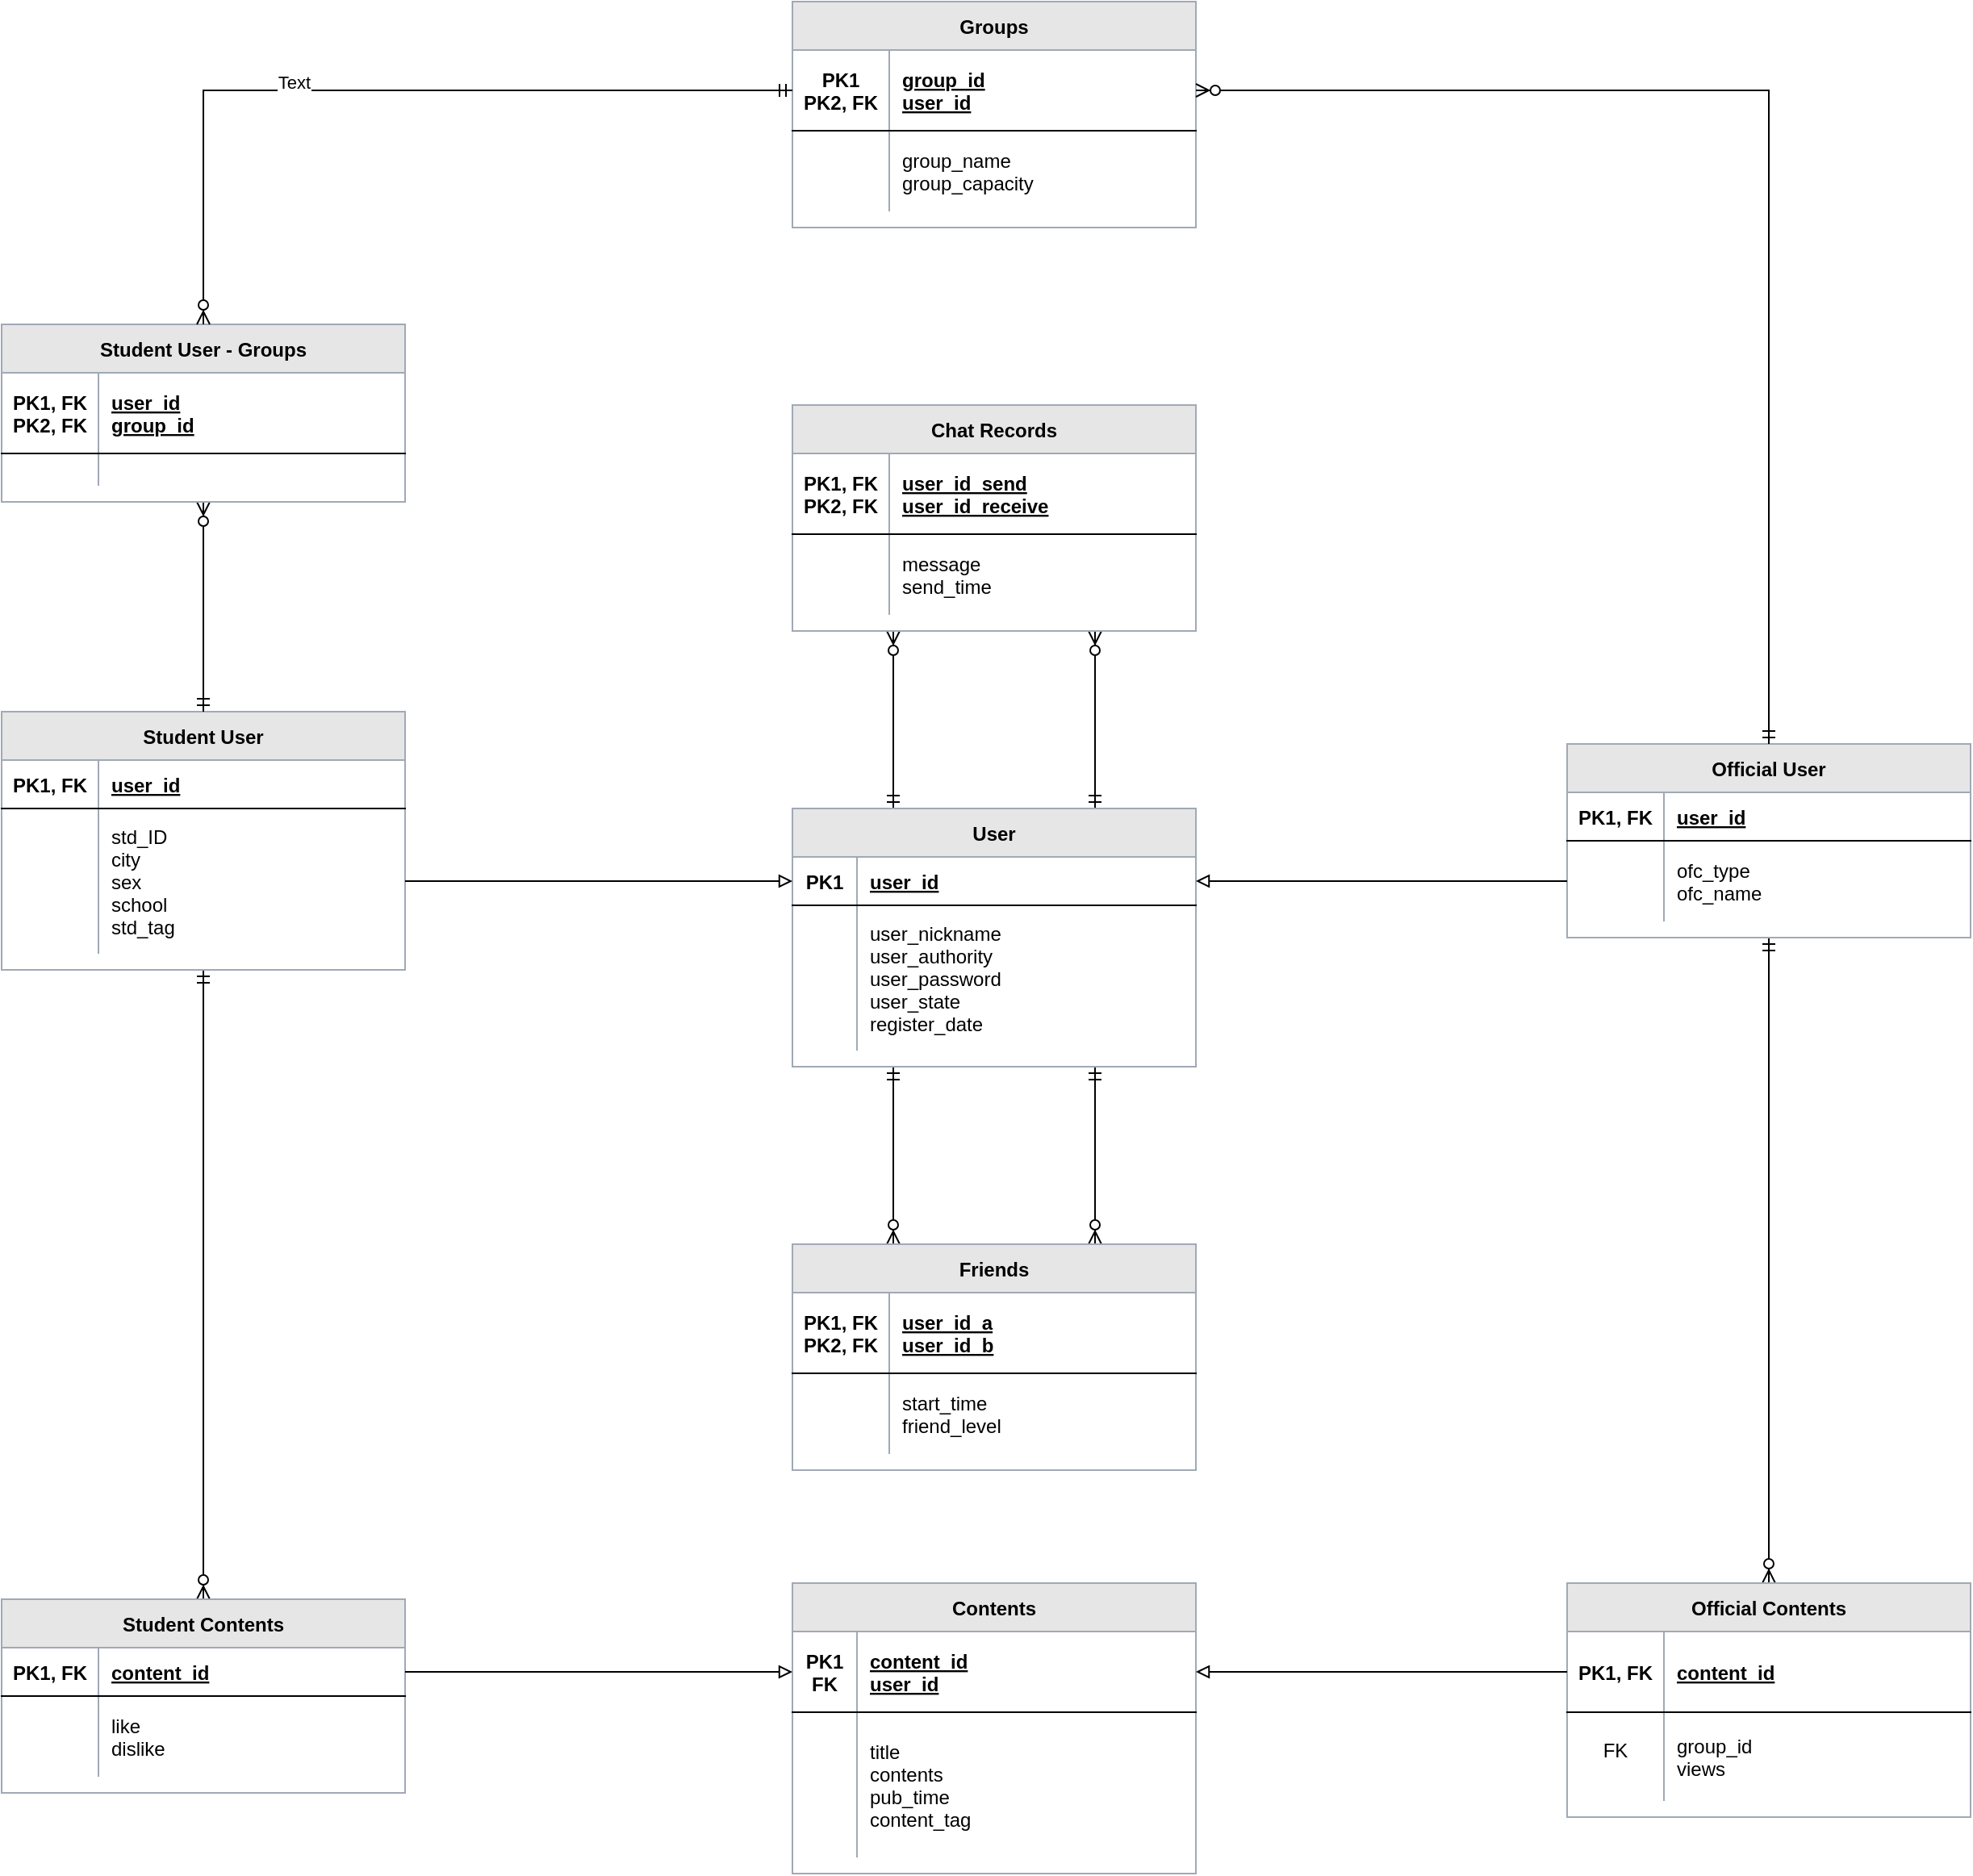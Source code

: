<mxfile version="14.6.13" type="github">
  <diagram id="R2lEEEUBdFMjLlhIrx00" name="Page-1">
    <mxGraphModel dx="1730" dy="913" grid="1" gridSize="10" guides="1" tooltips="1" connect="1" arrows="1" fold="1" page="1" pageScale="3" pageWidth="850" pageHeight="1100" math="0" shadow="0" extFonts="Permanent Marker^https://fonts.googleapis.com/css?family=Permanent+Marker">
      <root>
        <mxCell id="0" />
        <mxCell id="1" parent="0" />
        <mxCell id="zOYEpMhEN8lvHipjXcUI-125" style="edgeStyle=orthogonalEdgeStyle;rounded=0;orthogonalLoop=1;jettySize=auto;html=1;exitX=0.25;exitY=0;exitDx=0;exitDy=0;entryX=0.25;entryY=1;entryDx=0;entryDy=0;fontSize=11;startArrow=ERmandOne;startFill=0;endArrow=ERzeroToMany;endFill=1;" edge="1" parent="1" source="C-vyLk0tnHw3VtMMgP7b-23" target="zOYEpMhEN8lvHipjXcUI-99">
          <mxGeometry relative="1" as="geometry" />
        </mxCell>
        <mxCell id="zOYEpMhEN8lvHipjXcUI-126" style="edgeStyle=orthogonalEdgeStyle;rounded=0;orthogonalLoop=1;jettySize=auto;html=1;exitX=0.75;exitY=0;exitDx=0;exitDy=0;entryX=0.75;entryY=1;entryDx=0;entryDy=0;fontSize=11;startArrow=ERmandOne;startFill=0;endArrow=ERzeroToMany;endFill=1;" edge="1" parent="1" source="C-vyLk0tnHw3VtMMgP7b-23" target="zOYEpMhEN8lvHipjXcUI-99">
          <mxGeometry relative="1" as="geometry" />
        </mxCell>
        <mxCell id="zOYEpMhEN8lvHipjXcUI-129" style="edgeStyle=orthogonalEdgeStyle;rounded=0;orthogonalLoop=1;jettySize=auto;html=1;exitX=0.25;exitY=1;exitDx=0;exitDy=0;entryX=0.25;entryY=0;entryDx=0;entryDy=0;fontSize=11;startArrow=ERmandOne;startFill=0;endArrow=ERzeroToMany;endFill=1;" edge="1" parent="1" source="C-vyLk0tnHw3VtMMgP7b-23" target="zOYEpMhEN8lvHipjXcUI-31">
          <mxGeometry relative="1" as="geometry" />
        </mxCell>
        <mxCell id="zOYEpMhEN8lvHipjXcUI-130" style="edgeStyle=orthogonalEdgeStyle;rounded=0;orthogonalLoop=1;jettySize=auto;html=1;exitX=0.75;exitY=1;exitDx=0;exitDy=0;entryX=0.75;entryY=0;entryDx=0;entryDy=0;fontSize=11;startArrow=ERmandOne;startFill=0;endArrow=ERzeroToMany;endFill=1;" edge="1" parent="1" source="C-vyLk0tnHw3VtMMgP7b-23" target="zOYEpMhEN8lvHipjXcUI-31">
          <mxGeometry relative="1" as="geometry" />
        </mxCell>
        <mxCell id="C-vyLk0tnHw3VtMMgP7b-23" value="User" style="shape=table;startSize=30;container=1;collapsible=1;childLayout=tableLayout;fixedRows=1;rowLines=0;fontStyle=1;align=center;resizeLast=1;swimlaneFillColor=#ffffff;strokeColor=#A0A9B5;fillColor=#E6E6E6;" parent="1" vertex="1">
          <mxGeometry x="1070" y="860" width="250" height="160.0" as="geometry" />
        </mxCell>
        <mxCell id="C-vyLk0tnHw3VtMMgP7b-24" value="" style="shape=partialRectangle;collapsible=0;dropTarget=0;pointerEvents=0;fillColor=none;points=[[0,0.5],[1,0.5]];portConstraint=eastwest;top=0;left=0;right=0;bottom=1;" parent="C-vyLk0tnHw3VtMMgP7b-23" vertex="1">
          <mxGeometry y="30" width="250" height="30" as="geometry" />
        </mxCell>
        <mxCell id="C-vyLk0tnHw3VtMMgP7b-25" value="PK1" style="shape=partialRectangle;overflow=hidden;connectable=0;fillColor=none;top=0;left=0;bottom=0;right=0;fontStyle=1;" parent="C-vyLk0tnHw3VtMMgP7b-24" vertex="1">
          <mxGeometry width="40" height="30" as="geometry" />
        </mxCell>
        <mxCell id="C-vyLk0tnHw3VtMMgP7b-26" value="user_id" style="shape=partialRectangle;overflow=hidden;connectable=0;fillColor=none;top=0;left=0;bottom=0;right=0;align=left;spacingLeft=6;fontStyle=5;" parent="C-vyLk0tnHw3VtMMgP7b-24" vertex="1">
          <mxGeometry x="40" width="210" height="30" as="geometry" />
        </mxCell>
        <mxCell id="C-vyLk0tnHw3VtMMgP7b-27" value="" style="shape=partialRectangle;collapsible=0;dropTarget=0;pointerEvents=0;fillColor=none;points=[[0,0.5],[1,0.5]];portConstraint=eastwest;top=0;left=0;right=0;bottom=0;" parent="C-vyLk0tnHw3VtMMgP7b-23" vertex="1">
          <mxGeometry y="60" width="250" height="90" as="geometry" />
        </mxCell>
        <mxCell id="C-vyLk0tnHw3VtMMgP7b-28" value="" style="shape=partialRectangle;overflow=hidden;connectable=0;fillColor=none;top=0;left=0;bottom=0;right=0;" parent="C-vyLk0tnHw3VtMMgP7b-27" vertex="1">
          <mxGeometry width="40" height="90" as="geometry" />
        </mxCell>
        <mxCell id="C-vyLk0tnHw3VtMMgP7b-29" value="user_nickname&#xa;user_authority&#xa;user_password&#xa;user_state&#xa;register_date" style="shape=partialRectangle;overflow=hidden;connectable=0;fillColor=none;top=0;left=0;bottom=0;right=0;align=left;spacingLeft=6;" parent="C-vyLk0tnHw3VtMMgP7b-27" vertex="1">
          <mxGeometry x="40" width="210" height="90" as="geometry" />
        </mxCell>
        <mxCell id="zOYEpMhEN8lvHipjXcUI-127" style="edgeStyle=orthogonalEdgeStyle;rounded=0;orthogonalLoop=1;jettySize=auto;html=1;exitX=0.5;exitY=1;exitDx=0;exitDy=0;entryX=0.5;entryY=0;entryDx=0;entryDy=0;fontSize=11;startArrow=ERmandOne;startFill=0;endArrow=ERzeroToMany;endFill=1;" edge="1" parent="1" source="zOYEpMhEN8lvHipjXcUI-4" target="zOYEpMhEN8lvHipjXcUI-59">
          <mxGeometry relative="1" as="geometry" />
        </mxCell>
        <mxCell id="zOYEpMhEN8lvHipjXcUI-4" value="Student User" style="shape=table;startSize=30;container=1;collapsible=1;childLayout=tableLayout;fixedRows=1;rowLines=0;fontStyle=1;align=center;resizeLast=1;swimlaneFillColor=#ffffff;strokeColor=#A0A9B5;fillColor=#E6E6E6;" vertex="1" parent="1">
          <mxGeometry x="580" y="800" width="250" height="160.0" as="geometry" />
        </mxCell>
        <mxCell id="zOYEpMhEN8lvHipjXcUI-5" value="" style="shape=partialRectangle;collapsible=0;dropTarget=0;pointerEvents=0;fillColor=none;points=[[0,0.5],[1,0.5]];portConstraint=eastwest;top=0;left=0;right=0;bottom=1;" vertex="1" parent="zOYEpMhEN8lvHipjXcUI-4">
          <mxGeometry y="30" width="250" height="30" as="geometry" />
        </mxCell>
        <mxCell id="zOYEpMhEN8lvHipjXcUI-6" value="PK1, FK" style="shape=partialRectangle;overflow=hidden;connectable=0;fillColor=none;top=0;left=0;bottom=0;right=0;fontStyle=1;" vertex="1" parent="zOYEpMhEN8lvHipjXcUI-5">
          <mxGeometry width="60" height="30" as="geometry" />
        </mxCell>
        <mxCell id="zOYEpMhEN8lvHipjXcUI-7" value="user_id" style="shape=partialRectangle;overflow=hidden;connectable=0;fillColor=none;top=0;left=0;bottom=0;right=0;align=left;spacingLeft=6;fontStyle=5;" vertex="1" parent="zOYEpMhEN8lvHipjXcUI-5">
          <mxGeometry x="60" width="190" height="30" as="geometry" />
        </mxCell>
        <mxCell id="zOYEpMhEN8lvHipjXcUI-8" value="" style="shape=partialRectangle;collapsible=0;dropTarget=0;pointerEvents=0;fillColor=none;points=[[0,0.5],[1,0.5]];portConstraint=eastwest;top=0;left=0;right=0;bottom=0;" vertex="1" parent="zOYEpMhEN8lvHipjXcUI-4">
          <mxGeometry y="60" width="250" height="90" as="geometry" />
        </mxCell>
        <mxCell id="zOYEpMhEN8lvHipjXcUI-9" value="" style="shape=partialRectangle;overflow=hidden;connectable=0;fillColor=none;top=0;left=0;bottom=0;right=0;" vertex="1" parent="zOYEpMhEN8lvHipjXcUI-8">
          <mxGeometry width="60" height="90" as="geometry" />
        </mxCell>
        <mxCell id="zOYEpMhEN8lvHipjXcUI-10" value="std_ID&#xa;city&#xa;sex&#xa;school&#xa;std_tag" style="shape=partialRectangle;overflow=hidden;connectable=0;fillColor=none;top=0;left=0;bottom=0;right=0;align=left;spacingLeft=6;" vertex="1" parent="zOYEpMhEN8lvHipjXcUI-8">
          <mxGeometry x="60" width="190" height="90" as="geometry" />
        </mxCell>
        <mxCell id="zOYEpMhEN8lvHipjXcUI-128" style="edgeStyle=orthogonalEdgeStyle;rounded=0;orthogonalLoop=1;jettySize=auto;html=1;exitX=0.5;exitY=1;exitDx=0;exitDy=0;entryX=0.5;entryY=0;entryDx=0;entryDy=0;fontSize=11;startArrow=ERmandOne;startFill=0;endArrow=ERzeroToMany;endFill=1;" edge="1" parent="1" source="zOYEpMhEN8lvHipjXcUI-11" target="zOYEpMhEN8lvHipjXcUI-66">
          <mxGeometry relative="1" as="geometry" />
        </mxCell>
        <mxCell id="zOYEpMhEN8lvHipjXcUI-11" value="Official User" style="shape=table;startSize=30;container=1;collapsible=1;childLayout=tableLayout;fixedRows=1;rowLines=0;fontStyle=1;align=center;resizeLast=1;swimlaneFillColor=#ffffff;strokeColor=#A0A9B5;fillColor=#E6E6E6;" vertex="1" parent="1">
          <mxGeometry x="1550" y="820" width="250" height="120.0" as="geometry" />
        </mxCell>
        <mxCell id="zOYEpMhEN8lvHipjXcUI-12" value="" style="shape=partialRectangle;collapsible=0;dropTarget=0;pointerEvents=0;fillColor=none;points=[[0,0.5],[1,0.5]];portConstraint=eastwest;top=0;left=0;right=0;bottom=1;" vertex="1" parent="zOYEpMhEN8lvHipjXcUI-11">
          <mxGeometry y="30" width="250" height="30" as="geometry" />
        </mxCell>
        <mxCell id="zOYEpMhEN8lvHipjXcUI-13" value="PK1, FK" style="shape=partialRectangle;overflow=hidden;connectable=0;fillColor=none;top=0;left=0;bottom=0;right=0;fontStyle=1;" vertex="1" parent="zOYEpMhEN8lvHipjXcUI-12">
          <mxGeometry width="60.0" height="30" as="geometry" />
        </mxCell>
        <mxCell id="zOYEpMhEN8lvHipjXcUI-14" value="user_id" style="shape=partialRectangle;overflow=hidden;connectable=0;fillColor=none;top=0;left=0;bottom=0;right=0;align=left;spacingLeft=6;fontStyle=5;" vertex="1" parent="zOYEpMhEN8lvHipjXcUI-12">
          <mxGeometry x="60.0" width="190.0" height="30" as="geometry" />
        </mxCell>
        <mxCell id="zOYEpMhEN8lvHipjXcUI-15" value="" style="shape=partialRectangle;collapsible=0;dropTarget=0;pointerEvents=0;fillColor=none;points=[[0,0.5],[1,0.5]];portConstraint=eastwest;top=0;left=0;right=0;bottom=0;" vertex="1" parent="zOYEpMhEN8lvHipjXcUI-11">
          <mxGeometry y="60" width="250" height="50" as="geometry" />
        </mxCell>
        <mxCell id="zOYEpMhEN8lvHipjXcUI-16" value="" style="shape=partialRectangle;overflow=hidden;connectable=0;fillColor=none;top=0;left=0;bottom=0;right=0;" vertex="1" parent="zOYEpMhEN8lvHipjXcUI-15">
          <mxGeometry width="60.0" height="50" as="geometry" />
        </mxCell>
        <mxCell id="zOYEpMhEN8lvHipjXcUI-17" value="ofc_type&#xa;ofc_name" style="shape=partialRectangle;overflow=hidden;connectable=0;fillColor=none;top=0;left=0;bottom=0;right=0;align=left;spacingLeft=6;" vertex="1" parent="zOYEpMhEN8lvHipjXcUI-15">
          <mxGeometry x="60.0" width="190.0" height="50" as="geometry" />
        </mxCell>
        <mxCell id="zOYEpMhEN8lvHipjXcUI-31" value="Friends" style="shape=table;startSize=30;container=1;collapsible=1;childLayout=tableLayout;fixedRows=1;rowLines=0;fontStyle=1;align=center;resizeLast=1;swimlaneFillColor=#ffffff;strokeColor=#A0A9B5;fillColor=#E6E6E6;" vertex="1" parent="1">
          <mxGeometry x="1070" y="1130" width="250" height="140.0" as="geometry" />
        </mxCell>
        <mxCell id="zOYEpMhEN8lvHipjXcUI-32" value="" style="shape=partialRectangle;collapsible=0;dropTarget=0;pointerEvents=0;fillColor=none;points=[[0,0.5],[1,0.5]];portConstraint=eastwest;top=0;left=0;right=0;bottom=1;" vertex="1" parent="zOYEpMhEN8lvHipjXcUI-31">
          <mxGeometry y="30" width="250" height="50" as="geometry" />
        </mxCell>
        <mxCell id="zOYEpMhEN8lvHipjXcUI-33" value="PK1, FK&#xa;PK2, FK" style="shape=partialRectangle;overflow=hidden;connectable=0;fillColor=none;top=0;left=0;bottom=0;right=0;fontStyle=1;" vertex="1" parent="zOYEpMhEN8lvHipjXcUI-32">
          <mxGeometry width="60" height="50" as="geometry" />
        </mxCell>
        <mxCell id="zOYEpMhEN8lvHipjXcUI-34" value="user_id_a&#xa;user_id_b" style="shape=partialRectangle;overflow=hidden;connectable=0;fillColor=none;top=0;left=0;bottom=0;right=0;align=left;spacingLeft=6;fontStyle=5;" vertex="1" parent="zOYEpMhEN8lvHipjXcUI-32">
          <mxGeometry x="60" width="190" height="50" as="geometry" />
        </mxCell>
        <mxCell id="zOYEpMhEN8lvHipjXcUI-35" value="" style="shape=partialRectangle;collapsible=0;dropTarget=0;pointerEvents=0;fillColor=none;points=[[0,0.5],[1,0.5]];portConstraint=eastwest;top=0;left=0;right=0;bottom=0;" vertex="1" parent="zOYEpMhEN8lvHipjXcUI-31">
          <mxGeometry y="80" width="250" height="50" as="geometry" />
        </mxCell>
        <mxCell id="zOYEpMhEN8lvHipjXcUI-36" value="" style="shape=partialRectangle;overflow=hidden;connectable=0;fillColor=none;top=0;left=0;bottom=0;right=0;" vertex="1" parent="zOYEpMhEN8lvHipjXcUI-35">
          <mxGeometry width="60" height="50" as="geometry" />
        </mxCell>
        <mxCell id="zOYEpMhEN8lvHipjXcUI-37" value="start_time&#xa;friend_level" style="shape=partialRectangle;overflow=hidden;connectable=0;fillColor=none;top=0;left=0;bottom=0;right=0;align=left;spacingLeft=6;" vertex="1" parent="zOYEpMhEN8lvHipjXcUI-35">
          <mxGeometry x="60" width="190" height="50" as="geometry" />
        </mxCell>
        <mxCell id="zOYEpMhEN8lvHipjXcUI-45" value="Groups" style="shape=table;startSize=30;container=1;collapsible=1;childLayout=tableLayout;fixedRows=1;rowLines=0;fontStyle=1;align=center;resizeLast=1;swimlaneFillColor=#ffffff;strokeColor=#A0A9B5;fillColor=#E6E6E6;" vertex="1" parent="1">
          <mxGeometry x="1070" y="360" width="250" height="140.0" as="geometry" />
        </mxCell>
        <mxCell id="zOYEpMhEN8lvHipjXcUI-46" value="" style="shape=partialRectangle;collapsible=0;dropTarget=0;pointerEvents=0;fillColor=none;points=[[0,0.5],[1,0.5]];portConstraint=eastwest;top=0;left=0;right=0;bottom=1;" vertex="1" parent="zOYEpMhEN8lvHipjXcUI-45">
          <mxGeometry y="30" width="250" height="50" as="geometry" />
        </mxCell>
        <mxCell id="zOYEpMhEN8lvHipjXcUI-47" value="PK1&#xa;PK2, FK" style="shape=partialRectangle;overflow=hidden;connectable=0;fillColor=none;top=0;left=0;bottom=0;right=0;fontStyle=1;" vertex="1" parent="zOYEpMhEN8lvHipjXcUI-46">
          <mxGeometry width="60" height="50" as="geometry" />
        </mxCell>
        <mxCell id="zOYEpMhEN8lvHipjXcUI-48" value="group_id&#xa;user_id" style="shape=partialRectangle;overflow=hidden;connectable=0;fillColor=none;top=0;left=0;bottom=0;right=0;align=left;spacingLeft=6;fontStyle=5;" vertex="1" parent="zOYEpMhEN8lvHipjXcUI-46">
          <mxGeometry x="60" width="190" height="50" as="geometry" />
        </mxCell>
        <mxCell id="zOYEpMhEN8lvHipjXcUI-49" value="" style="shape=partialRectangle;collapsible=0;dropTarget=0;pointerEvents=0;fillColor=none;points=[[0,0.5],[1,0.5]];portConstraint=eastwest;top=0;left=0;right=0;bottom=0;" vertex="1" parent="zOYEpMhEN8lvHipjXcUI-45">
          <mxGeometry y="80" width="250" height="50" as="geometry" />
        </mxCell>
        <mxCell id="zOYEpMhEN8lvHipjXcUI-50" value="" style="shape=partialRectangle;overflow=hidden;connectable=0;fillColor=none;top=0;left=0;bottom=0;right=0;" vertex="1" parent="zOYEpMhEN8lvHipjXcUI-49">
          <mxGeometry width="60" height="50" as="geometry" />
        </mxCell>
        <mxCell id="zOYEpMhEN8lvHipjXcUI-51" value="group_name&#xa;group_capacity" style="shape=partialRectangle;overflow=hidden;connectable=0;fillColor=none;top=0;left=0;bottom=0;right=0;align=left;spacingLeft=6;" vertex="1" parent="zOYEpMhEN8lvHipjXcUI-49">
          <mxGeometry x="60" width="190" height="50" as="geometry" />
        </mxCell>
        <mxCell id="zOYEpMhEN8lvHipjXcUI-52" value="Contents" style="shape=table;startSize=30;container=1;collapsible=1;childLayout=tableLayout;fixedRows=1;rowLines=0;fontStyle=1;align=center;resizeLast=1;swimlaneFillColor=#ffffff;strokeColor=#A0A9B5;fillColor=#E6E6E6;" vertex="1" parent="1">
          <mxGeometry x="1070" y="1340" width="250" height="180.0" as="geometry" />
        </mxCell>
        <mxCell id="zOYEpMhEN8lvHipjXcUI-53" value="" style="shape=partialRectangle;collapsible=0;dropTarget=0;pointerEvents=0;fillColor=none;points=[[0,0.5],[1,0.5]];portConstraint=eastwest;top=0;left=0;right=0;bottom=1;" vertex="1" parent="zOYEpMhEN8lvHipjXcUI-52">
          <mxGeometry y="30" width="250" height="50" as="geometry" />
        </mxCell>
        <mxCell id="zOYEpMhEN8lvHipjXcUI-54" value="PK1&#xa;FK" style="shape=partialRectangle;overflow=hidden;connectable=0;fillColor=none;top=0;left=0;bottom=0;right=0;fontStyle=1;" vertex="1" parent="zOYEpMhEN8lvHipjXcUI-53">
          <mxGeometry width="40" height="50" as="geometry" />
        </mxCell>
        <mxCell id="zOYEpMhEN8lvHipjXcUI-55" value="content_id&#xa;user_id" style="shape=partialRectangle;overflow=hidden;connectable=0;fillColor=none;top=0;left=0;bottom=0;right=0;align=left;spacingLeft=6;fontStyle=5;" vertex="1" parent="zOYEpMhEN8lvHipjXcUI-53">
          <mxGeometry x="40" width="210" height="50" as="geometry" />
        </mxCell>
        <mxCell id="zOYEpMhEN8lvHipjXcUI-56" value="" style="shape=partialRectangle;collapsible=0;dropTarget=0;pointerEvents=0;fillColor=none;points=[[0,0.5],[1,0.5]];portConstraint=eastwest;top=0;left=0;right=0;bottom=0;" vertex="1" parent="zOYEpMhEN8lvHipjXcUI-52">
          <mxGeometry y="80" width="250" height="90" as="geometry" />
        </mxCell>
        <mxCell id="zOYEpMhEN8lvHipjXcUI-57" value="" style="shape=partialRectangle;overflow=hidden;connectable=0;fillColor=none;top=0;left=0;bottom=0;right=0;" vertex="1" parent="zOYEpMhEN8lvHipjXcUI-56">
          <mxGeometry width="40" height="90" as="geometry" />
        </mxCell>
        <mxCell id="zOYEpMhEN8lvHipjXcUI-58" value="title&#xa;contents&#xa;pub_time&#xa;content_tag" style="shape=partialRectangle;overflow=hidden;connectable=0;fillColor=none;top=0;left=0;bottom=0;right=0;align=left;spacingLeft=6;" vertex="1" parent="zOYEpMhEN8lvHipjXcUI-56">
          <mxGeometry x="40" width="210" height="90" as="geometry" />
        </mxCell>
        <mxCell id="zOYEpMhEN8lvHipjXcUI-59" value="Student Contents" style="shape=table;startSize=30;container=1;collapsible=1;childLayout=tableLayout;fixedRows=1;rowLines=0;fontStyle=1;align=center;resizeLast=1;swimlaneFillColor=#ffffff;strokeColor=#A0A9B5;fillColor=#E6E6E6;" vertex="1" parent="1">
          <mxGeometry x="580" y="1350" width="250" height="120.0" as="geometry" />
        </mxCell>
        <mxCell id="zOYEpMhEN8lvHipjXcUI-60" value="" style="shape=partialRectangle;collapsible=0;dropTarget=0;pointerEvents=0;fillColor=none;points=[[0,0.5],[1,0.5]];portConstraint=eastwest;top=0;left=0;right=0;bottom=1;" vertex="1" parent="zOYEpMhEN8lvHipjXcUI-59">
          <mxGeometry y="30" width="250" height="30" as="geometry" />
        </mxCell>
        <mxCell id="zOYEpMhEN8lvHipjXcUI-61" value="PK1, FK" style="shape=partialRectangle;overflow=hidden;connectable=0;fillColor=none;top=0;left=0;bottom=0;right=0;fontStyle=1;" vertex="1" parent="zOYEpMhEN8lvHipjXcUI-60">
          <mxGeometry width="60.0" height="30" as="geometry" />
        </mxCell>
        <mxCell id="zOYEpMhEN8lvHipjXcUI-62" value="content_id" style="shape=partialRectangle;overflow=hidden;connectable=0;fillColor=none;top=0;left=0;bottom=0;right=0;align=left;spacingLeft=6;fontStyle=5;" vertex="1" parent="zOYEpMhEN8lvHipjXcUI-60">
          <mxGeometry x="60.0" width="190.0" height="30" as="geometry" />
        </mxCell>
        <mxCell id="zOYEpMhEN8lvHipjXcUI-63" value="" style="shape=partialRectangle;collapsible=0;dropTarget=0;pointerEvents=0;fillColor=none;points=[[0,0.5],[1,0.5]];portConstraint=eastwest;top=0;left=0;right=0;bottom=0;" vertex="1" parent="zOYEpMhEN8lvHipjXcUI-59">
          <mxGeometry y="60" width="250" height="50" as="geometry" />
        </mxCell>
        <mxCell id="zOYEpMhEN8lvHipjXcUI-64" value="" style="shape=partialRectangle;overflow=hidden;connectable=0;fillColor=none;top=0;left=0;bottom=0;right=0;" vertex="1" parent="zOYEpMhEN8lvHipjXcUI-63">
          <mxGeometry width="60.0" height="50" as="geometry" />
        </mxCell>
        <mxCell id="zOYEpMhEN8lvHipjXcUI-65" value="like&#xa;dislike" style="shape=partialRectangle;overflow=hidden;connectable=0;fillColor=none;top=0;left=0;bottom=0;right=0;align=left;spacingLeft=6;" vertex="1" parent="zOYEpMhEN8lvHipjXcUI-63">
          <mxGeometry x="60.0" width="190.0" height="50" as="geometry" />
        </mxCell>
        <mxCell id="zOYEpMhEN8lvHipjXcUI-66" value="Official Contents" style="shape=table;startSize=30;container=1;collapsible=1;childLayout=tableLayout;fixedRows=1;rowLines=0;fontStyle=1;align=center;resizeLast=1;swimlaneFillColor=#ffffff;strokeColor=#A0A9B5;fillColor=#E6E6E6;" vertex="1" parent="1">
          <mxGeometry x="1550" y="1340" width="250" height="145.0" as="geometry" />
        </mxCell>
        <mxCell id="zOYEpMhEN8lvHipjXcUI-67" value="" style="shape=partialRectangle;collapsible=0;dropTarget=0;pointerEvents=0;fillColor=none;points=[[0,0.5],[1,0.5]];portConstraint=eastwest;top=0;left=0;right=0;bottom=1;" vertex="1" parent="zOYEpMhEN8lvHipjXcUI-66">
          <mxGeometry y="30" width="250" height="50" as="geometry" />
        </mxCell>
        <mxCell id="zOYEpMhEN8lvHipjXcUI-68" value="PK1, FK" style="shape=partialRectangle;overflow=hidden;connectable=0;fillColor=none;top=0;left=0;bottom=0;right=0;fontStyle=1;" vertex="1" parent="zOYEpMhEN8lvHipjXcUI-67">
          <mxGeometry width="60.0" height="50" as="geometry" />
        </mxCell>
        <mxCell id="zOYEpMhEN8lvHipjXcUI-69" value="content_id" style="shape=partialRectangle;overflow=hidden;connectable=0;fillColor=none;top=0;left=0;bottom=0;right=0;align=left;spacingLeft=6;fontStyle=5;" vertex="1" parent="zOYEpMhEN8lvHipjXcUI-67">
          <mxGeometry x="60.0" width="190.0" height="50" as="geometry" />
        </mxCell>
        <mxCell id="zOYEpMhEN8lvHipjXcUI-70" value="" style="shape=partialRectangle;collapsible=0;dropTarget=0;pointerEvents=0;fillColor=none;points=[[0,0.5],[1,0.5]];portConstraint=eastwest;top=0;left=0;right=0;bottom=0;" vertex="1" parent="zOYEpMhEN8lvHipjXcUI-66">
          <mxGeometry y="80" width="250" height="55" as="geometry" />
        </mxCell>
        <mxCell id="zOYEpMhEN8lvHipjXcUI-71" value="FK" style="shape=partialRectangle;overflow=hidden;connectable=0;fillColor=none;top=0;left=0;bottom=0;right=0;verticalAlign=top;spacingTop=10;" vertex="1" parent="zOYEpMhEN8lvHipjXcUI-70">
          <mxGeometry width="60.0" height="55" as="geometry" />
        </mxCell>
        <mxCell id="zOYEpMhEN8lvHipjXcUI-72" value="group_id&#xa;views" style="shape=partialRectangle;overflow=hidden;connectable=0;fillColor=none;top=0;left=0;bottom=0;right=0;align=left;spacingLeft=6;" vertex="1" parent="zOYEpMhEN8lvHipjXcUI-70">
          <mxGeometry x="60.0" width="190.0" height="55" as="geometry" />
        </mxCell>
        <mxCell id="zOYEpMhEN8lvHipjXcUI-76" style="edgeStyle=orthogonalEdgeStyle;rounded=0;orthogonalLoop=1;jettySize=auto;html=1;exitX=1;exitY=0.5;exitDx=0;exitDy=0;entryX=0;entryY=0.5;entryDx=0;entryDy=0;endArrow=block;endFill=0;" edge="1" parent="1" source="zOYEpMhEN8lvHipjXcUI-8" target="C-vyLk0tnHw3VtMMgP7b-24">
          <mxGeometry relative="1" as="geometry" />
        </mxCell>
        <mxCell id="zOYEpMhEN8lvHipjXcUI-77" style="edgeStyle=orthogonalEdgeStyle;rounded=0;orthogonalLoop=1;jettySize=auto;html=1;exitX=0;exitY=0.5;exitDx=0;exitDy=0;entryX=1;entryY=0.5;entryDx=0;entryDy=0;endArrow=block;endFill=0;" edge="1" parent="1" source="zOYEpMhEN8lvHipjXcUI-15" target="C-vyLk0tnHw3VtMMgP7b-24">
          <mxGeometry relative="1" as="geometry" />
        </mxCell>
        <mxCell id="zOYEpMhEN8lvHipjXcUI-84" style="edgeStyle=orthogonalEdgeStyle;rounded=0;orthogonalLoop=1;jettySize=auto;html=1;exitX=1;exitY=0.5;exitDx=0;exitDy=0;fontSize=11;startArrow=ERzeroToMany;startFill=1;endArrow=ERmandOne;endFill=0;" edge="1" parent="1" source="zOYEpMhEN8lvHipjXcUI-46" target="zOYEpMhEN8lvHipjXcUI-11">
          <mxGeometry relative="1" as="geometry" />
        </mxCell>
        <mxCell id="zOYEpMhEN8lvHipjXcUI-97" style="edgeStyle=orthogonalEdgeStyle;rounded=0;orthogonalLoop=1;jettySize=auto;html=1;exitX=0.5;exitY=1;exitDx=0;exitDy=0;fontSize=11;startArrow=ERzeroToMany;startFill=1;endArrow=ERmandOne;endFill=0;" edge="1" parent="1" source="zOYEpMhEN8lvHipjXcUI-86" target="zOYEpMhEN8lvHipjXcUI-4">
          <mxGeometry relative="1" as="geometry" />
        </mxCell>
        <mxCell id="zOYEpMhEN8lvHipjXcUI-86" value="Student User - Groups" style="shape=table;startSize=30;container=1;collapsible=1;childLayout=tableLayout;fixedRows=1;rowLines=0;fontStyle=1;align=center;resizeLast=1;swimlaneFillColor=#ffffff;strokeColor=#A0A9B5;fillColor=#E6E6E6;" vertex="1" parent="1">
          <mxGeometry x="580" y="560" width="250" height="110.0" as="geometry" />
        </mxCell>
        <mxCell id="zOYEpMhEN8lvHipjXcUI-87" value="" style="shape=partialRectangle;collapsible=0;dropTarget=0;pointerEvents=0;fillColor=none;points=[[0,0.5],[1,0.5]];portConstraint=eastwest;top=0;left=0;right=0;bottom=1;" vertex="1" parent="zOYEpMhEN8lvHipjXcUI-86">
          <mxGeometry y="30" width="250" height="50" as="geometry" />
        </mxCell>
        <mxCell id="zOYEpMhEN8lvHipjXcUI-88" value="PK1, FK&#xa;PK2, FK" style="shape=partialRectangle;overflow=hidden;connectable=0;fillColor=none;top=0;left=0;bottom=0;right=0;fontStyle=1;" vertex="1" parent="zOYEpMhEN8lvHipjXcUI-87">
          <mxGeometry width="60" height="50" as="geometry" />
        </mxCell>
        <mxCell id="zOYEpMhEN8lvHipjXcUI-89" value="user_id&#xa;group_id" style="shape=partialRectangle;overflow=hidden;connectable=0;fillColor=none;top=0;left=0;bottom=0;right=0;align=left;spacingLeft=6;fontStyle=5;" vertex="1" parent="zOYEpMhEN8lvHipjXcUI-87">
          <mxGeometry x="60" width="190" height="50" as="geometry" />
        </mxCell>
        <mxCell id="zOYEpMhEN8lvHipjXcUI-90" value="" style="shape=partialRectangle;collapsible=0;dropTarget=0;pointerEvents=0;fillColor=none;points=[[0,0.5],[1,0.5]];portConstraint=eastwest;top=0;left=0;right=0;bottom=0;" vertex="1" parent="zOYEpMhEN8lvHipjXcUI-86">
          <mxGeometry y="80" width="250" height="20" as="geometry" />
        </mxCell>
        <mxCell id="zOYEpMhEN8lvHipjXcUI-91" value="" style="shape=partialRectangle;overflow=hidden;connectable=0;fillColor=none;top=0;left=0;bottom=0;right=0;" vertex="1" parent="zOYEpMhEN8lvHipjXcUI-90">
          <mxGeometry width="60" height="20" as="geometry" />
        </mxCell>
        <mxCell id="zOYEpMhEN8lvHipjXcUI-92" value="" style="shape=partialRectangle;overflow=hidden;connectable=0;fillColor=none;top=0;left=0;bottom=0;right=0;align=left;spacingLeft=6;" vertex="1" parent="zOYEpMhEN8lvHipjXcUI-90">
          <mxGeometry x="60" width="190" height="20" as="geometry" />
        </mxCell>
        <mxCell id="zOYEpMhEN8lvHipjXcUI-96" style="edgeStyle=orthogonalEdgeStyle;rounded=0;orthogonalLoop=1;jettySize=auto;html=1;exitX=0;exitY=0.5;exitDx=0;exitDy=0;entryX=0.5;entryY=0;entryDx=0;entryDy=0;fontSize=11;startArrow=ERmandOne;startFill=0;endArrow=ERzeroToMany;endFill=1;" edge="1" parent="1" source="zOYEpMhEN8lvHipjXcUI-46" target="zOYEpMhEN8lvHipjXcUI-86">
          <mxGeometry relative="1" as="geometry" />
        </mxCell>
        <mxCell id="zOYEpMhEN8lvHipjXcUI-98" value="Text" style="edgeLabel;html=1;align=center;verticalAlign=middle;resizable=0;points=[];fontSize=11;" vertex="1" connectable="0" parent="zOYEpMhEN8lvHipjXcUI-96">
          <mxGeometry x="0.211" y="-5" relative="1" as="geometry">
            <mxPoint as="offset" />
          </mxGeometry>
        </mxCell>
        <mxCell id="zOYEpMhEN8lvHipjXcUI-99" value="Chat Records" style="shape=table;startSize=30;container=1;collapsible=1;childLayout=tableLayout;fixedRows=1;rowLines=0;fontStyle=1;align=center;resizeLast=1;swimlaneFillColor=#ffffff;strokeColor=#A0A9B5;fillColor=#E6E6E6;" vertex="1" parent="1">
          <mxGeometry x="1070" y="610" width="250" height="140.0" as="geometry" />
        </mxCell>
        <mxCell id="zOYEpMhEN8lvHipjXcUI-100" value="" style="shape=partialRectangle;collapsible=0;dropTarget=0;pointerEvents=0;fillColor=none;points=[[0,0.5],[1,0.5]];portConstraint=eastwest;top=0;left=0;right=0;bottom=1;" vertex="1" parent="zOYEpMhEN8lvHipjXcUI-99">
          <mxGeometry y="30" width="250" height="50" as="geometry" />
        </mxCell>
        <mxCell id="zOYEpMhEN8lvHipjXcUI-101" value="PK1, FK&#xa;PK2, FK" style="shape=partialRectangle;overflow=hidden;connectable=0;fillColor=none;top=0;left=0;bottom=0;right=0;fontStyle=1;" vertex="1" parent="zOYEpMhEN8lvHipjXcUI-100">
          <mxGeometry width="60" height="50" as="geometry" />
        </mxCell>
        <mxCell id="zOYEpMhEN8lvHipjXcUI-102" value="user_id_send&#xa;user_id_receive" style="shape=partialRectangle;overflow=hidden;connectable=0;fillColor=none;top=0;left=0;bottom=0;right=0;align=left;spacingLeft=6;fontStyle=5;" vertex="1" parent="zOYEpMhEN8lvHipjXcUI-100">
          <mxGeometry x="60" width="190" height="50" as="geometry" />
        </mxCell>
        <mxCell id="zOYEpMhEN8lvHipjXcUI-103" value="" style="shape=partialRectangle;collapsible=0;dropTarget=0;pointerEvents=0;fillColor=none;points=[[0,0.5],[1,0.5]];portConstraint=eastwest;top=0;left=0;right=0;bottom=0;" vertex="1" parent="zOYEpMhEN8lvHipjXcUI-99">
          <mxGeometry y="80" width="250" height="50" as="geometry" />
        </mxCell>
        <mxCell id="zOYEpMhEN8lvHipjXcUI-104" value="" style="shape=partialRectangle;overflow=hidden;connectable=0;fillColor=none;top=0;left=0;bottom=0;right=0;" vertex="1" parent="zOYEpMhEN8lvHipjXcUI-103">
          <mxGeometry width="60" height="50" as="geometry" />
        </mxCell>
        <mxCell id="zOYEpMhEN8lvHipjXcUI-105" value="message&#xa;send_time" style="shape=partialRectangle;overflow=hidden;connectable=0;fillColor=none;top=0;left=0;bottom=0;right=0;align=left;spacingLeft=6;" vertex="1" parent="zOYEpMhEN8lvHipjXcUI-103">
          <mxGeometry x="60" width="190" height="50" as="geometry" />
        </mxCell>
        <mxCell id="zOYEpMhEN8lvHipjXcUI-122" style="edgeStyle=orthogonalEdgeStyle;rounded=0;orthogonalLoop=1;jettySize=auto;html=1;exitX=1;exitY=0.5;exitDx=0;exitDy=0;entryX=0;entryY=0.5;entryDx=0;entryDy=0;fontSize=11;startArrow=none;startFill=0;endArrow=block;endFill=0;" edge="1" parent="1" source="zOYEpMhEN8lvHipjXcUI-60" target="zOYEpMhEN8lvHipjXcUI-53">
          <mxGeometry relative="1" as="geometry" />
        </mxCell>
        <mxCell id="zOYEpMhEN8lvHipjXcUI-123" style="edgeStyle=orthogonalEdgeStyle;rounded=0;orthogonalLoop=1;jettySize=auto;html=1;exitX=0;exitY=0.5;exitDx=0;exitDy=0;entryX=1;entryY=0.5;entryDx=0;entryDy=0;fontSize=11;startArrow=none;startFill=0;endArrow=block;endFill=0;" edge="1" parent="1" source="zOYEpMhEN8lvHipjXcUI-67" target="zOYEpMhEN8lvHipjXcUI-53">
          <mxGeometry relative="1" as="geometry" />
        </mxCell>
      </root>
    </mxGraphModel>
  </diagram>
</mxfile>
